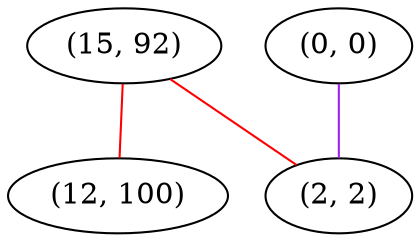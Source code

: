 graph "" {
"(15, 92)";
"(12, 100)";
"(0, 0)";
"(2, 2)";
"(15, 92)" -- "(12, 100)"  [color=red, key=0, weight=1];
"(15, 92)" -- "(2, 2)"  [color=red, key=0, weight=1];
"(0, 0)" -- "(2, 2)"  [color=purple, key=0, weight=4];
}
